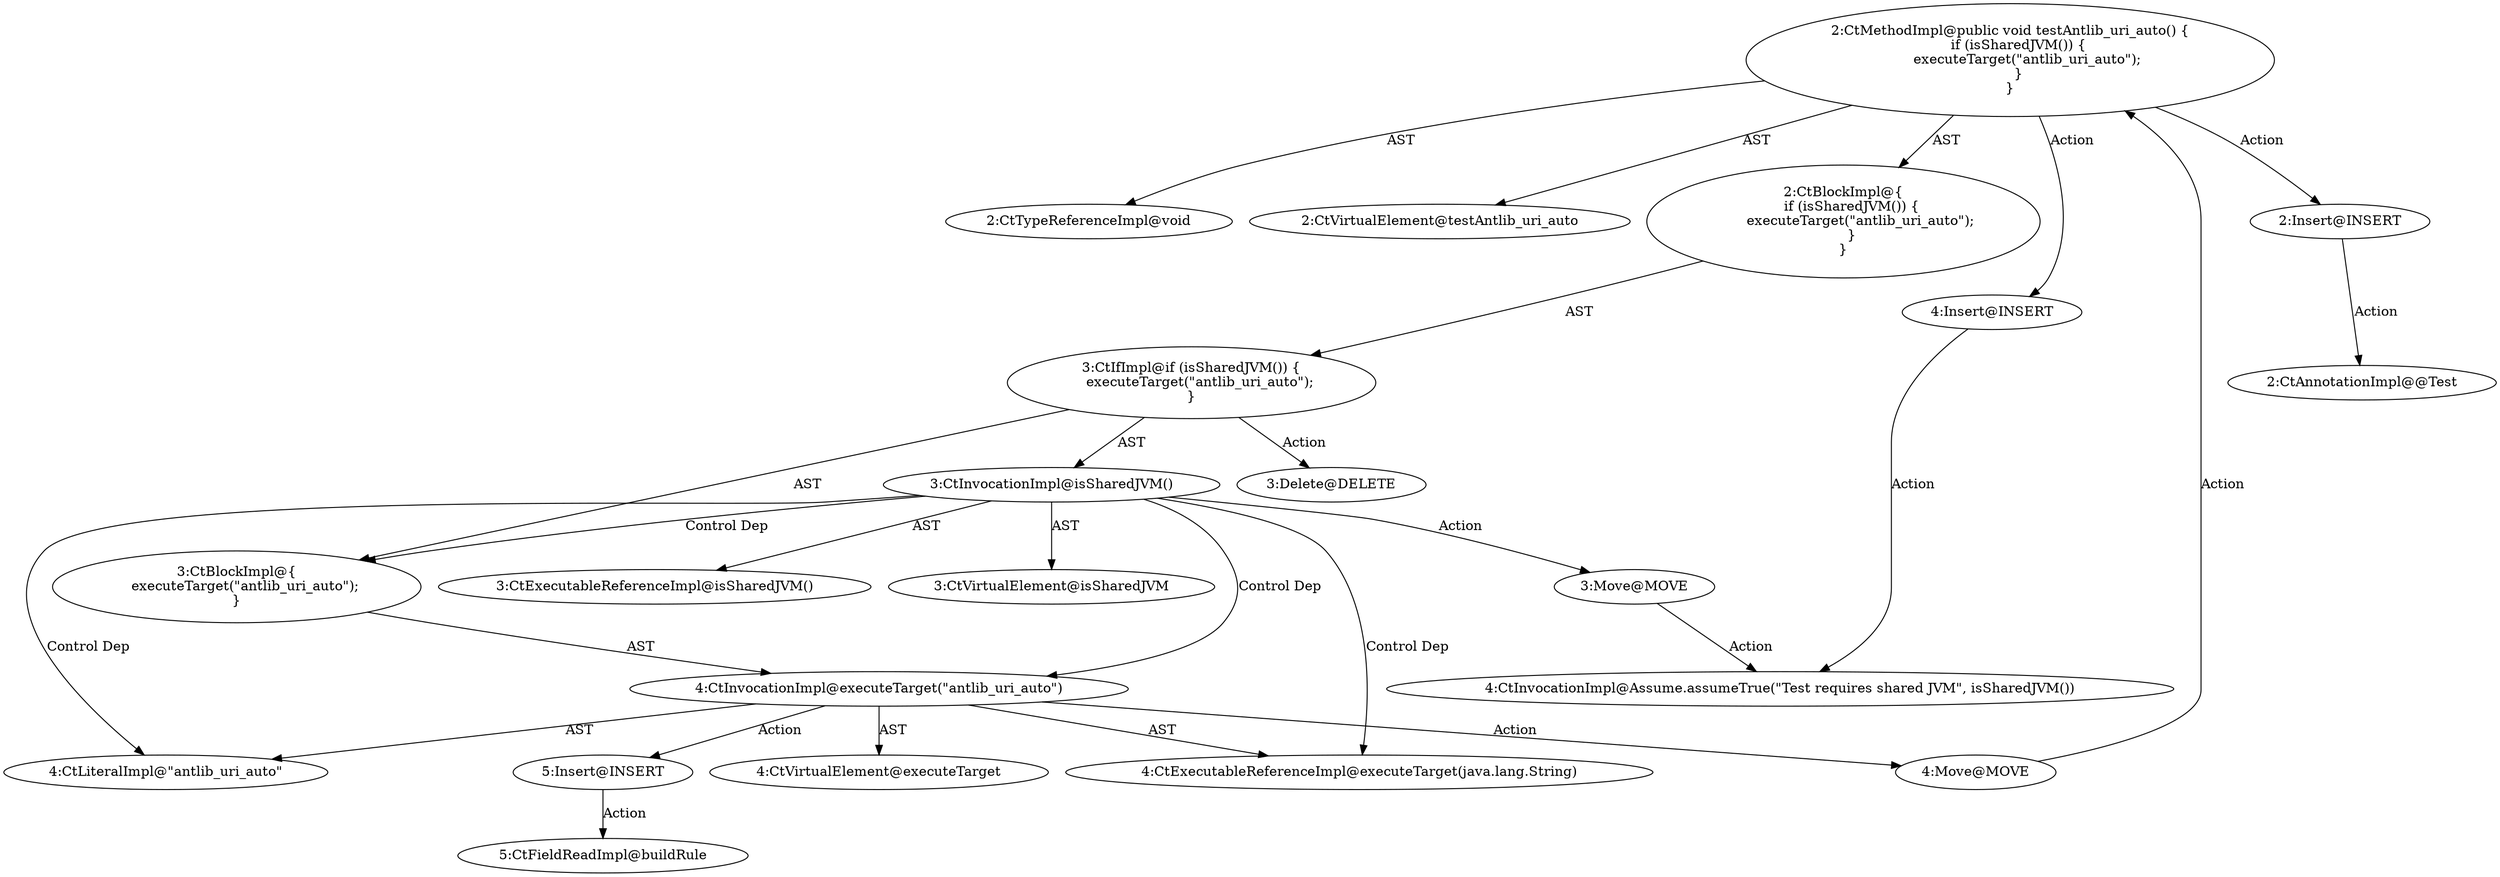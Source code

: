 digraph "testAntlib_uri_auto#?" {
0 [label="2:CtTypeReferenceImpl@void" shape=ellipse]
1 [label="2:CtVirtualElement@testAntlib_uri_auto" shape=ellipse]
2 [label="3:CtExecutableReferenceImpl@isSharedJVM()" shape=ellipse]
3 [label="3:CtVirtualElement@isSharedJVM" shape=ellipse]
4 [label="3:CtInvocationImpl@isSharedJVM()" shape=ellipse]
5 [label="4:CtExecutableReferenceImpl@executeTarget(java.lang.String)" shape=ellipse]
6 [label="4:CtVirtualElement@executeTarget" shape=ellipse]
7 [label="4:CtLiteralImpl@\"antlib_uri_auto\"" shape=ellipse]
8 [label="4:CtInvocationImpl@executeTarget(\"antlib_uri_auto\")" shape=ellipse]
9 [label="3:CtBlockImpl@\{
    executeTarget(\"antlib_uri_auto\");
\}" shape=ellipse]
10 [label="3:CtIfImpl@if (isSharedJVM()) \{
    executeTarget(\"antlib_uri_auto\");
\}" shape=ellipse]
11 [label="2:CtBlockImpl@\{
    if (isSharedJVM()) \{
        executeTarget(\"antlib_uri_auto\");
    \}
\}" shape=ellipse]
12 [label="2:CtMethodImpl@public void testAntlib_uri_auto() \{
    if (isSharedJVM()) \{
        executeTarget(\"antlib_uri_auto\");
    \}
\}" shape=ellipse]
13 [label="3:Delete@DELETE" shape=ellipse]
14 [label="2:Insert@INSERT" shape=ellipse]
15 [label="2:CtAnnotationImpl@@Test" shape=ellipse]
16 [label="4:Insert@INSERT" shape=ellipse]
17 [label="4:CtInvocationImpl@Assume.assumeTrue(\"Test requires shared JVM\", isSharedJVM())" shape=ellipse]
18 [label="5:Insert@INSERT" shape=ellipse]
19 [label="5:CtFieldReadImpl@buildRule" shape=ellipse]
20 [label="4:Move@MOVE" shape=ellipse]
21 [label="3:Move@MOVE" shape=ellipse]
4 -> 3 [label="AST"];
4 -> 2 [label="AST"];
4 -> 9 [label="Control Dep"];
4 -> 8 [label="Control Dep"];
4 -> 5 [label="Control Dep"];
4 -> 7 [label="Control Dep"];
4 -> 21 [label="Action"];
8 -> 6 [label="AST"];
8 -> 5 [label="AST"];
8 -> 7 [label="AST"];
8 -> 18 [label="Action"];
8 -> 20 [label="Action"];
9 -> 8 [label="AST"];
10 -> 4 [label="AST"];
10 -> 9 [label="AST"];
10 -> 13 [label="Action"];
11 -> 10 [label="AST"];
12 -> 1 [label="AST"];
12 -> 0 [label="AST"];
12 -> 11 [label="AST"];
12 -> 14 [label="Action"];
12 -> 16 [label="Action"];
14 -> 15 [label="Action"];
16 -> 17 [label="Action"];
18 -> 19 [label="Action"];
20 -> 12 [label="Action"];
21 -> 17 [label="Action"];
}